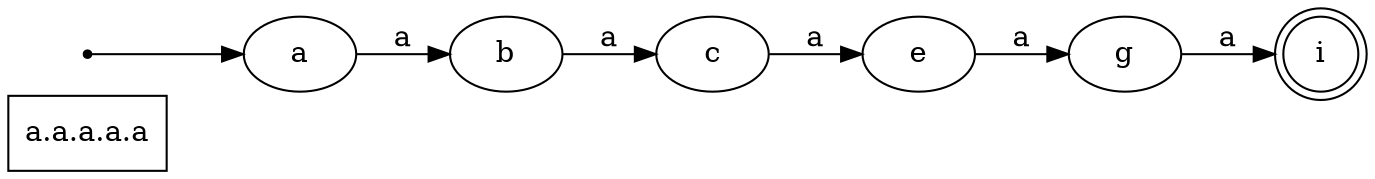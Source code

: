 digraph maquina {
	shape = circle;
	rankdir = LR;
	1[shape = box label= "a.a.a.a.a"];
	0 [shape = point];
	0 -> a;
	i [shape = doublecircle];
	a -> b [label=a];
	b -> c [label=a];
	c -> e [label=a];
	e -> g [label=a];
	g -> i [label=a];
	}